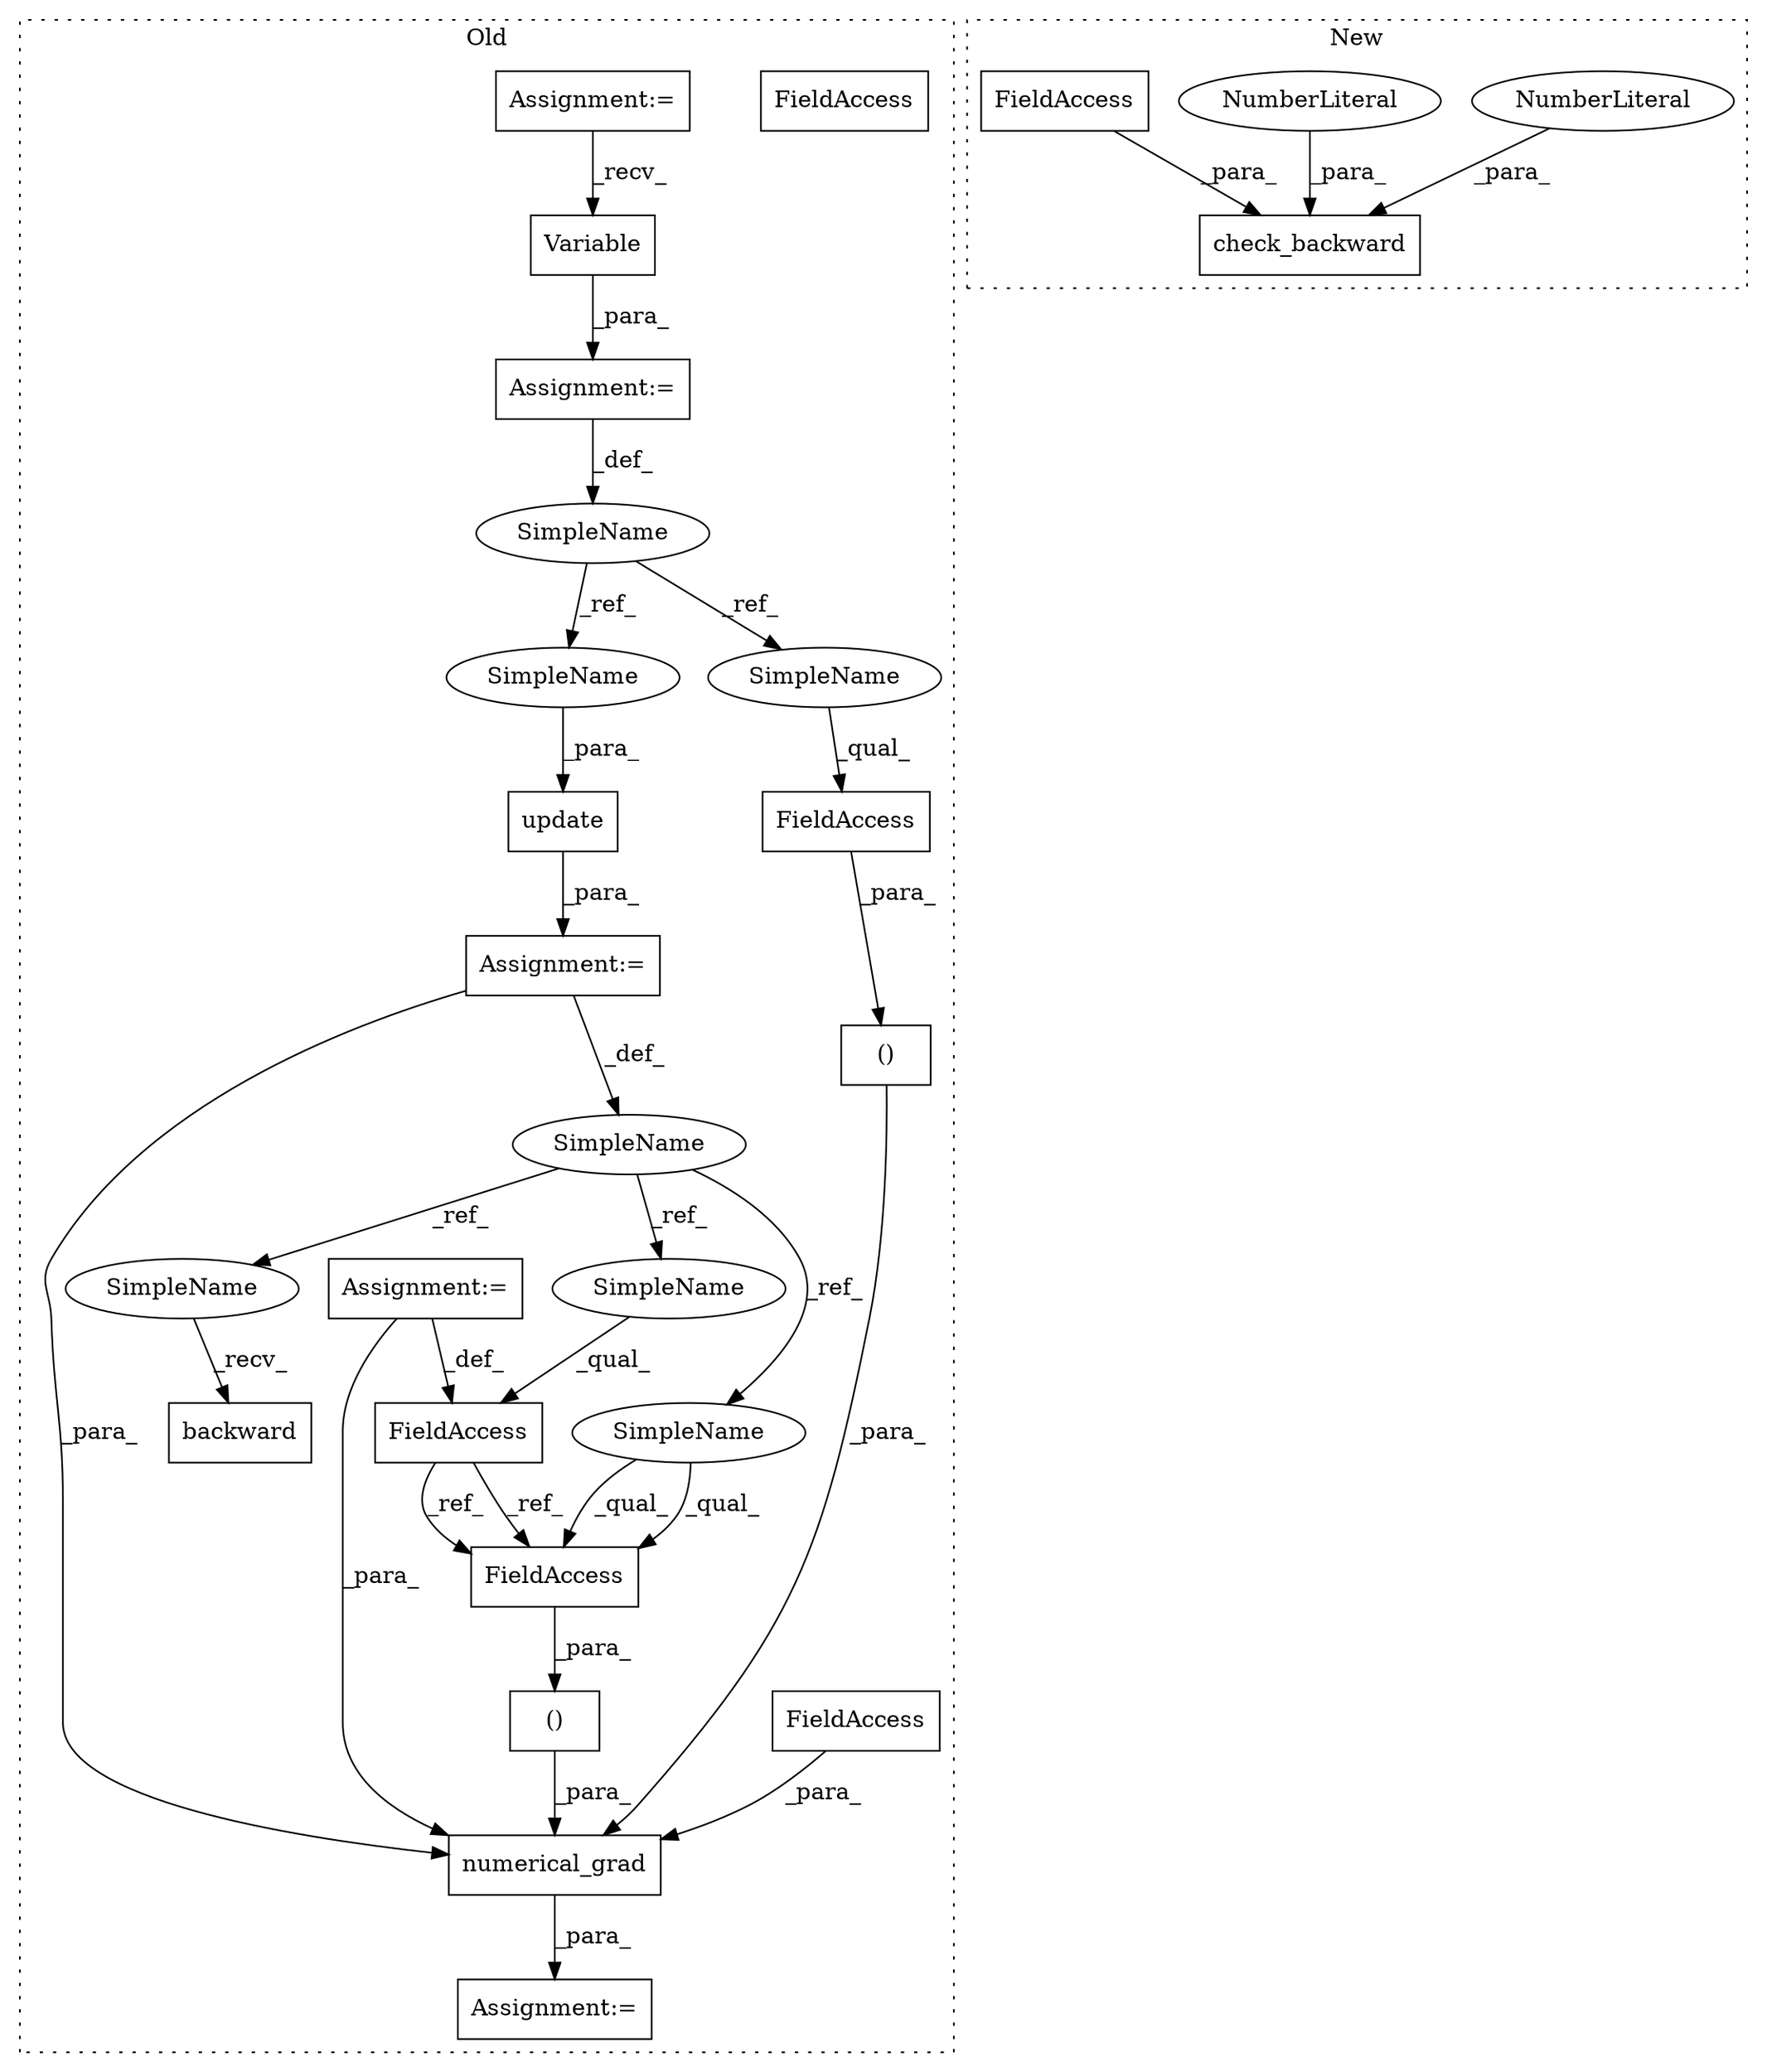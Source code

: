 digraph G {
subgraph cluster0 {
1 [label="backward" a="32" s="3787" l="10" shape="box"];
5 [label="Variable" a="32" s="3686,3704" l="9,1" shape="box"];
6 [label="()" a="106" s="4085" l="30" shape="box"];
7 [label="SimpleName" a="42" s="3737" l="1" shape="ellipse"];
8 [label="FieldAccess" a="22" s="3766" l="6" shape="box"];
9 [label="()" a="106" s="4045" l="33" shape="box"];
10 [label="FieldAccess" a="22" s="4069" l="9" shape="box"];
11 [label="FieldAccess" a="22" s="4109" l="6" shape="box"];
13 [label="numerical_grad" a="32" s="4023,4115" l="15,2" shape="box"];
14 [label="FieldAccess" a="22" s="4038" l="1" shape="box"];
15 [label="Assignment:=" a="7" s="3577" l="7" shape="box"];
16 [label="Assignment:=" a="7" s="3772" l="1" shape="box"];
17 [label="Assignment:=" a="7" s="3677" l="1" shape="box"];
18 [label="Assignment:=" a="7" s="4006" l="2" shape="box"];
19 [label="Assignment:=" a="7" s="3738" l="1" shape="box"];
20 [label="SimpleName" a="42" s="3673" l="4" shape="ellipse"];
21 [label="update" a="32" s="3739,3759" l="7,1" shape="box"];
22 [label="SimpleName" a="42" s="4109" l="1" shape="ellipse"];
23 [label="SimpleName" a="42" s="3785" l="1" shape="ellipse"];
24 [label="SimpleName" a="42" s="3766" l="1" shape="ellipse"];
25 [label="FieldAccess" a="22" s="4109" l="6" shape="box"];
26 [label="SimpleName" a="42" s="3746" l="4" shape="ellipse"];
27 [label="SimpleName" a="42" s="4069" l="4" shape="ellipse"];
label = "Old";
style="dotted";
}
subgraph cluster1 {
2 [label="check_backward" a="32" s="3754,3795" l="15,1" shape="box"];
3 [label="NumberLiteral" a="34" s="3792" l="3" shape="ellipse"];
4 [label="NumberLiteral" a="34" s="3788" l="3" shape="ellipse"];
12 [label="FieldAccess" a="22" s="3769" l="1" shape="box"];
label = "New";
style="dotted";
}
3 -> 2 [label="_para_"];
4 -> 2 [label="_para_"];
5 -> 17 [label="_para_"];
6 -> 13 [label="_para_"];
7 -> 22 [label="_ref_"];
7 -> 23 [label="_ref_"];
7 -> 24 [label="_ref_"];
8 -> 25 [label="_ref_"];
8 -> 25 [label="_ref_"];
9 -> 13 [label="_para_"];
10 -> 9 [label="_para_"];
12 -> 2 [label="_para_"];
13 -> 18 [label="_para_"];
14 -> 13 [label="_para_"];
15 -> 5 [label="_recv_"];
16 -> 8 [label="_def_"];
16 -> 13 [label="_para_"];
17 -> 20 [label="_def_"];
19 -> 7 [label="_def_"];
19 -> 13 [label="_para_"];
20 -> 26 [label="_ref_"];
20 -> 27 [label="_ref_"];
21 -> 19 [label="_para_"];
22 -> 25 [label="_qual_"];
22 -> 25 [label="_qual_"];
23 -> 1 [label="_recv_"];
24 -> 8 [label="_qual_"];
25 -> 6 [label="_para_"];
26 -> 21 [label="_para_"];
27 -> 10 [label="_qual_"];
}